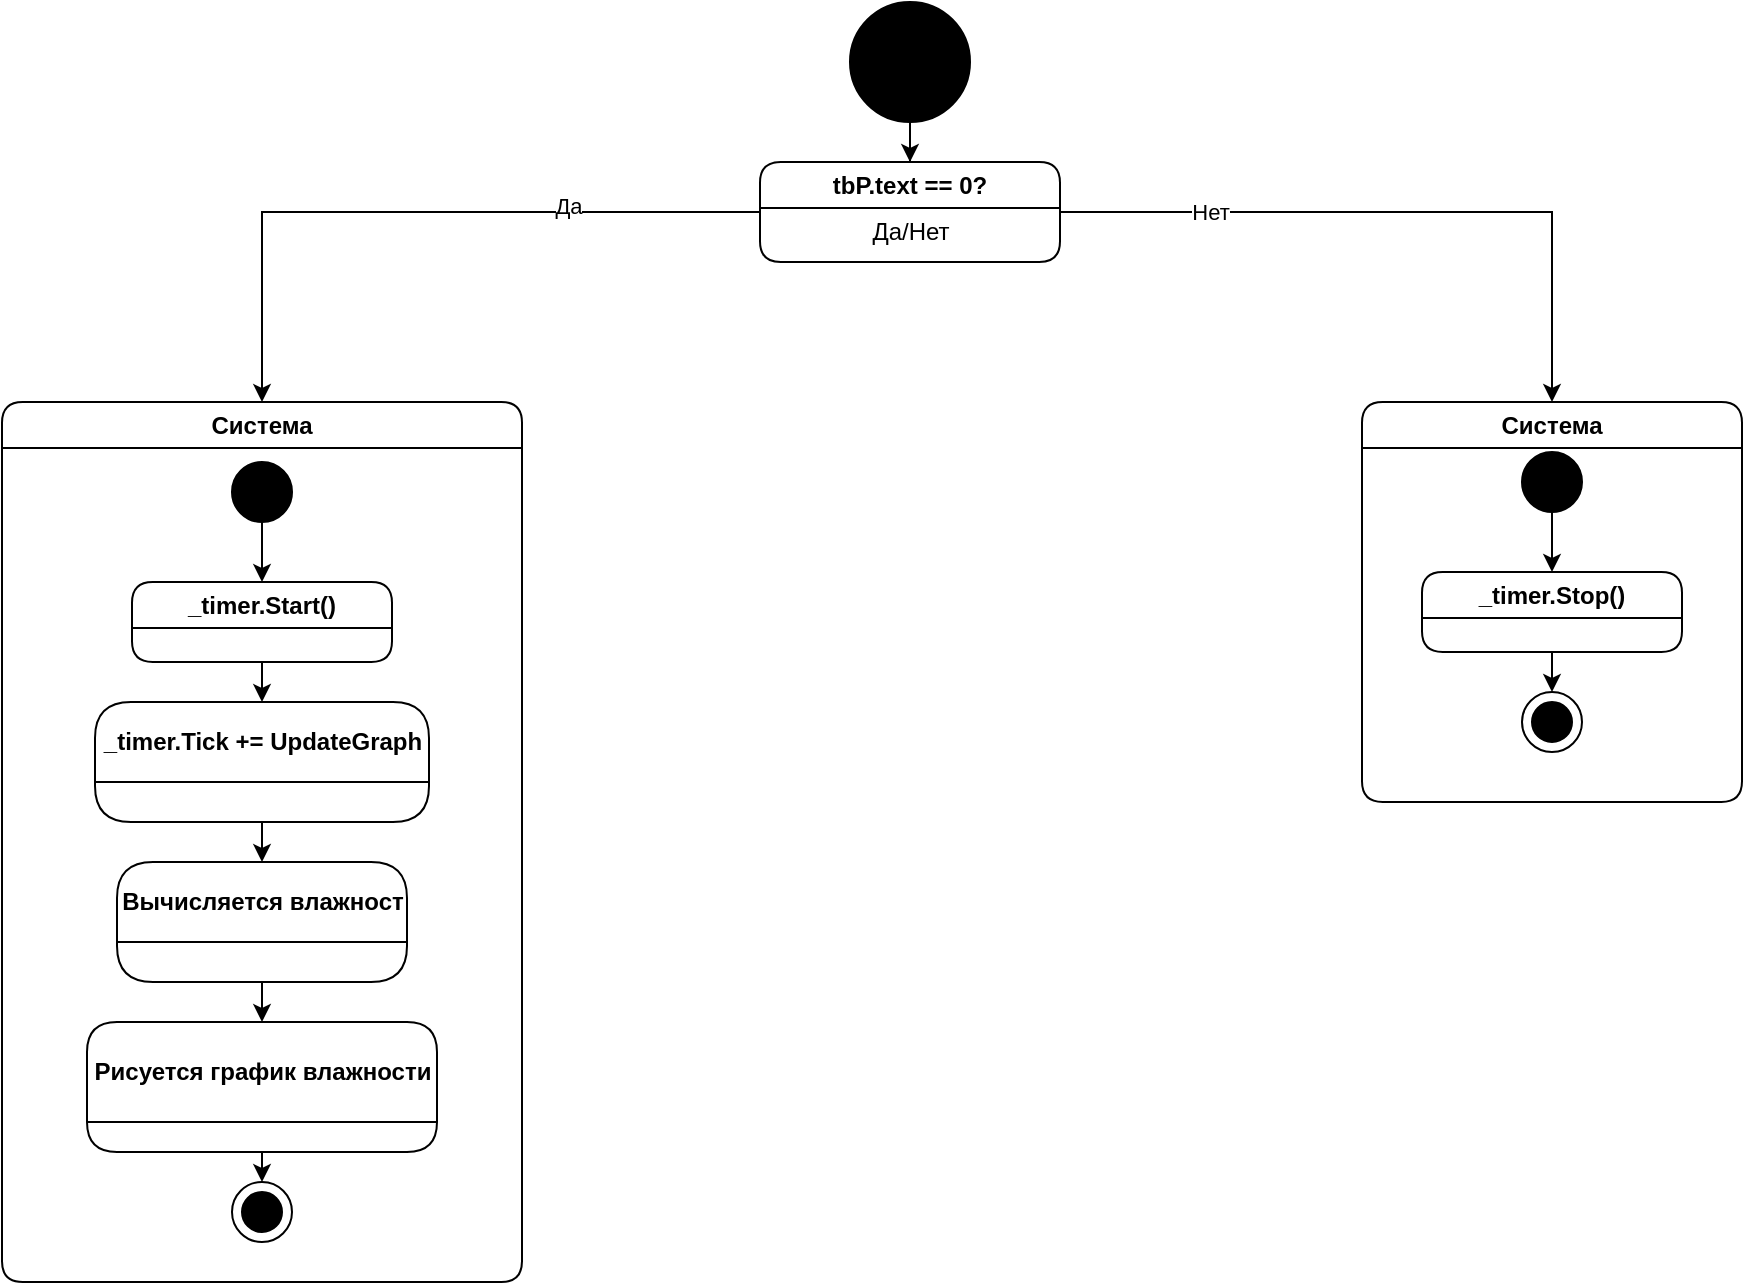 <mxfile version="24.0.4" type="device">
  <diagram name="Страница — 1" id="cbup92MBmwauKZz2ogqF">
    <mxGraphModel dx="2514" dy="993" grid="1" gridSize="10" guides="1" tooltips="1" connect="1" arrows="1" fold="1" page="1" pageScale="1" pageWidth="827" pageHeight="1169" math="0" shadow="0">
      <root>
        <mxCell id="0" />
        <mxCell id="1" parent="0" />
        <mxCell id="TcUzuV4ODmBadTa7yScQ-24" value="" style="edgeStyle=orthogonalEdgeStyle;rounded=0;orthogonalLoop=1;jettySize=auto;html=1;" edge="1" parent="1" source="TcUzuV4ODmBadTa7yScQ-1" target="TcUzuV4ODmBadTa7yScQ-16">
          <mxGeometry relative="1" as="geometry" />
        </mxCell>
        <mxCell id="TcUzuV4ODmBadTa7yScQ-1" value="" style="ellipse;whiteSpace=wrap;html=1;aspect=fixed;fillColor=#000000;" vertex="1" parent="1">
          <mxGeometry x="384" y="50" width="60" height="60" as="geometry" />
        </mxCell>
        <mxCell id="TcUzuV4ODmBadTa7yScQ-6" value="Система" style="swimlane;whiteSpace=wrap;html=1;rounded=1;" vertex="1" parent="1">
          <mxGeometry x="640" y="250" width="190" height="200" as="geometry">
            <mxRectangle x="314" y="270" width="140" height="30" as="alternateBounds" />
          </mxGeometry>
        </mxCell>
        <mxCell id="TcUzuV4ODmBadTa7yScQ-14" value="" style="ellipse;whiteSpace=wrap;html=1;aspect=fixed;fillColor=#000000;" vertex="1" parent="TcUzuV4ODmBadTa7yScQ-6">
          <mxGeometry x="80" y="25" width="30" height="30" as="geometry" />
        </mxCell>
        <mxCell id="TcUzuV4ODmBadTa7yScQ-15" value="" style="endArrow=classic;html=1;rounded=0;exitX=0.5;exitY=1;exitDx=0;exitDy=0;entryX=0.5;entryY=0;entryDx=0;entryDy=0;" edge="1" parent="TcUzuV4ODmBadTa7yScQ-6" source="TcUzuV4ODmBadTa7yScQ-14">
          <mxGeometry width="50" height="50" relative="1" as="geometry">
            <mxPoint x="-199" y="225" as="sourcePoint" />
            <mxPoint x="95" y="85" as="targetPoint" />
          </mxGeometry>
        </mxCell>
        <mxCell id="TcUzuV4ODmBadTa7yScQ-26" value="_timer.Stop()" style="swimlane;whiteSpace=wrap;html=1;rounded=1;" vertex="1" parent="TcUzuV4ODmBadTa7yScQ-6">
          <mxGeometry x="30" y="85" width="130" height="40" as="geometry" />
        </mxCell>
        <mxCell id="TcUzuV4ODmBadTa7yScQ-27" value="" style="ellipse;whiteSpace=wrap;html=1;aspect=fixed;" vertex="1" parent="TcUzuV4ODmBadTa7yScQ-6">
          <mxGeometry x="80" y="145" width="30" height="30" as="geometry" />
        </mxCell>
        <mxCell id="TcUzuV4ODmBadTa7yScQ-28" value="" style="ellipse;whiteSpace=wrap;html=1;aspect=fixed;fillColor=#000000;" vertex="1" parent="TcUzuV4ODmBadTa7yScQ-6">
          <mxGeometry x="85" y="150" width="20" height="20" as="geometry" />
        </mxCell>
        <mxCell id="TcUzuV4ODmBadTa7yScQ-29" value="" style="endArrow=classic;html=1;rounded=0;exitX=0.5;exitY=1;exitDx=0;exitDy=0;entryX=0.5;entryY=0;entryDx=0;entryDy=0;" edge="1" parent="TcUzuV4ODmBadTa7yScQ-6" source="TcUzuV4ODmBadTa7yScQ-26" target="TcUzuV4ODmBadTa7yScQ-27">
          <mxGeometry width="50" height="50" relative="1" as="geometry">
            <mxPoint x="-262" y="115" as="sourcePoint" />
            <mxPoint x="-212" y="65" as="targetPoint" />
          </mxGeometry>
        </mxCell>
        <mxCell id="TcUzuV4ODmBadTa7yScQ-7" value="tbP.text == 0?" style="swimlane;whiteSpace=wrap;html=1;rounded=1;" vertex="1" parent="1">
          <mxGeometry x="339" y="130" width="150" height="50" as="geometry" />
        </mxCell>
        <mxCell id="TcUzuV4ODmBadTa7yScQ-16" value="Да/Нет" style="text;html=1;align=center;verticalAlign=middle;resizable=0;points=[];autosize=1;strokeColor=none;fillColor=none;" vertex="1" parent="TcUzuV4ODmBadTa7yScQ-7">
          <mxGeometry x="45" y="20" width="60" height="30" as="geometry" />
        </mxCell>
        <mxCell id="TcUzuV4ODmBadTa7yScQ-11" value="" style="endArrow=classic;html=1;rounded=0;exitX=0.5;exitY=1;exitDx=0;exitDy=0;entryX=0.5;entryY=0;entryDx=0;entryDy=0;" edge="1" parent="1" source="TcUzuV4ODmBadTa7yScQ-1" target="TcUzuV4ODmBadTa7yScQ-7">
          <mxGeometry width="50" height="50" relative="1" as="geometry">
            <mxPoint x="30" y="270" as="sourcePoint" />
            <mxPoint x="80" y="220" as="targetPoint" />
          </mxGeometry>
        </mxCell>
        <mxCell id="TcUzuV4ODmBadTa7yScQ-18" value="Система" style="swimlane;whiteSpace=wrap;html=1;rounded=1;" vertex="1" parent="1">
          <mxGeometry x="-40" y="250" width="260" height="440" as="geometry">
            <mxRectangle x="314" y="270" width="140" height="30" as="alternateBounds" />
          </mxGeometry>
        </mxCell>
        <mxCell id="TcUzuV4ODmBadTa7yScQ-20" value="" style="ellipse;whiteSpace=wrap;html=1;aspect=fixed;fillColor=#000000;" vertex="1" parent="TcUzuV4ODmBadTa7yScQ-18">
          <mxGeometry x="115" y="30" width="30" height="30" as="geometry" />
        </mxCell>
        <mxCell id="TcUzuV4ODmBadTa7yScQ-21" value="" style="endArrow=classic;html=1;rounded=0;exitX=0.5;exitY=1;exitDx=0;exitDy=0;entryX=0.5;entryY=0;entryDx=0;entryDy=0;" edge="1" parent="TcUzuV4ODmBadTa7yScQ-18" source="TcUzuV4ODmBadTa7yScQ-20">
          <mxGeometry width="50" height="50" relative="1" as="geometry">
            <mxPoint x="-164" y="230" as="sourcePoint" />
            <mxPoint x="130" y="90" as="targetPoint" />
          </mxGeometry>
        </mxCell>
        <mxCell id="TcUzuV4ODmBadTa7yScQ-25" value="_timer.Start()" style="swimlane;whiteSpace=wrap;html=1;rounded=1;" vertex="1" parent="TcUzuV4ODmBadTa7yScQ-18">
          <mxGeometry x="65" y="90" width="130" height="40" as="geometry" />
        </mxCell>
        <mxCell id="TcUzuV4ODmBadTa7yScQ-32" value="_timer.Tick += UpdateGraph" style="swimlane;whiteSpace=wrap;html=1;rounded=1;startSize=40;" vertex="1" parent="TcUzuV4ODmBadTa7yScQ-18">
          <mxGeometry x="46.5" y="150" width="167" height="60" as="geometry" />
        </mxCell>
        <mxCell id="TcUzuV4ODmBadTa7yScQ-33" value="" style="endArrow=classic;html=1;rounded=0;exitX=0.5;exitY=1;exitDx=0;exitDy=0;entryX=0.5;entryY=0;entryDx=0;entryDy=0;" edge="1" parent="TcUzuV4ODmBadTa7yScQ-18" source="TcUzuV4ODmBadTa7yScQ-25" target="TcUzuV4ODmBadTa7yScQ-32">
          <mxGeometry width="50" height="50" relative="1" as="geometry">
            <mxPoint x="-21" y="240" as="sourcePoint" />
            <mxPoint x="29" y="190" as="targetPoint" />
          </mxGeometry>
        </mxCell>
        <mxCell id="TcUzuV4ODmBadTa7yScQ-34" value="Вычисляется влажност" style="swimlane;whiteSpace=wrap;html=1;rounded=1;startSize=40;" vertex="1" parent="TcUzuV4ODmBadTa7yScQ-18">
          <mxGeometry x="57.5" y="230" width="145" height="60" as="geometry" />
        </mxCell>
        <mxCell id="TcUzuV4ODmBadTa7yScQ-35" value="" style="endArrow=classic;html=1;rounded=0;exitX=0.5;exitY=1;exitDx=0;exitDy=0;entryX=0.5;entryY=0;entryDx=0;entryDy=0;" edge="1" parent="TcUzuV4ODmBadTa7yScQ-18" source="TcUzuV4ODmBadTa7yScQ-32" target="TcUzuV4ODmBadTa7yScQ-34">
          <mxGeometry width="50" height="50" relative="1" as="geometry">
            <mxPoint x="-120" y="280" as="sourcePoint" />
            <mxPoint x="-70" y="230" as="targetPoint" />
          </mxGeometry>
        </mxCell>
        <mxCell id="TcUzuV4ODmBadTa7yScQ-36" value="Рисуется график влажности" style="swimlane;whiteSpace=wrap;html=1;rounded=1;startSize=50;" vertex="1" parent="TcUzuV4ODmBadTa7yScQ-18">
          <mxGeometry x="42.5" y="310" width="175" height="65" as="geometry" />
        </mxCell>
        <mxCell id="TcUzuV4ODmBadTa7yScQ-37" value="" style="endArrow=classic;html=1;rounded=0;exitX=0.5;exitY=1;exitDx=0;exitDy=0;entryX=0.5;entryY=0;entryDx=0;entryDy=0;" edge="1" parent="TcUzuV4ODmBadTa7yScQ-18" source="TcUzuV4ODmBadTa7yScQ-34" target="TcUzuV4ODmBadTa7yScQ-36">
          <mxGeometry width="50" height="50" relative="1" as="geometry">
            <mxPoint x="-90" y="350" as="sourcePoint" />
            <mxPoint x="-40" y="300" as="targetPoint" />
          </mxGeometry>
        </mxCell>
        <mxCell id="TcUzuV4ODmBadTa7yScQ-38" value="" style="ellipse;whiteSpace=wrap;html=1;aspect=fixed;" vertex="1" parent="TcUzuV4ODmBadTa7yScQ-18">
          <mxGeometry x="115" y="390" width="30" height="30" as="geometry" />
        </mxCell>
        <mxCell id="TcUzuV4ODmBadTa7yScQ-39" value="" style="ellipse;whiteSpace=wrap;html=1;aspect=fixed;fillColor=#000000;" vertex="1" parent="TcUzuV4ODmBadTa7yScQ-18">
          <mxGeometry x="120" y="395" width="20" height="20" as="geometry" />
        </mxCell>
        <mxCell id="TcUzuV4ODmBadTa7yScQ-40" value="" style="endArrow=classic;html=1;rounded=0;exitX=0.5;exitY=1;exitDx=0;exitDy=0;entryX=0.5;entryY=0;entryDx=0;entryDy=0;" edge="1" parent="TcUzuV4ODmBadTa7yScQ-18" source="TcUzuV4ODmBadTa7yScQ-36" target="TcUzuV4ODmBadTa7yScQ-38">
          <mxGeometry width="50" height="50" relative="1" as="geometry">
            <mxPoint x="-70" y="430" as="sourcePoint" />
            <mxPoint x="-20" y="380" as="targetPoint" />
          </mxGeometry>
        </mxCell>
        <mxCell id="TcUzuV4ODmBadTa7yScQ-22" value="" style="endArrow=classic;html=1;rounded=0;exitX=1;exitY=0.5;exitDx=0;exitDy=0;entryX=0.5;entryY=0;entryDx=0;entryDy=0;" edge="1" parent="1" source="TcUzuV4ODmBadTa7yScQ-7" target="TcUzuV4ODmBadTa7yScQ-6">
          <mxGeometry width="50" height="50" relative="1" as="geometry">
            <mxPoint x="630" y="180" as="sourcePoint" />
            <mxPoint x="680" y="130" as="targetPoint" />
            <Array as="points">
              <mxPoint x="735" y="155" />
            </Array>
          </mxGeometry>
        </mxCell>
        <mxCell id="TcUzuV4ODmBadTa7yScQ-30" value="Нет" style="edgeLabel;html=1;align=center;verticalAlign=middle;resizable=0;points=[];" vertex="1" connectable="0" parent="TcUzuV4ODmBadTa7yScQ-22">
          <mxGeometry x="-0.564" relative="1" as="geometry">
            <mxPoint as="offset" />
          </mxGeometry>
        </mxCell>
        <mxCell id="TcUzuV4ODmBadTa7yScQ-23" value="" style="endArrow=classic;html=1;rounded=0;exitX=0;exitY=0.5;exitDx=0;exitDy=0;entryX=0.5;entryY=0;entryDx=0;entryDy=0;" edge="1" parent="1" source="TcUzuV4ODmBadTa7yScQ-7" target="TcUzuV4ODmBadTa7yScQ-18">
          <mxGeometry width="50" height="50" relative="1" as="geometry">
            <mxPoint x="110" y="190" as="sourcePoint" />
            <mxPoint x="160" y="140" as="targetPoint" />
            <Array as="points">
              <mxPoint x="90" y="155" />
            </Array>
          </mxGeometry>
        </mxCell>
        <mxCell id="TcUzuV4ODmBadTa7yScQ-31" value="Да" style="edgeLabel;html=1;align=center;verticalAlign=middle;resizable=0;points=[];" vertex="1" connectable="0" parent="TcUzuV4ODmBadTa7yScQ-23">
          <mxGeometry x="-0.44" y="-3" relative="1" as="geometry">
            <mxPoint as="offset" />
          </mxGeometry>
        </mxCell>
      </root>
    </mxGraphModel>
  </diagram>
</mxfile>
